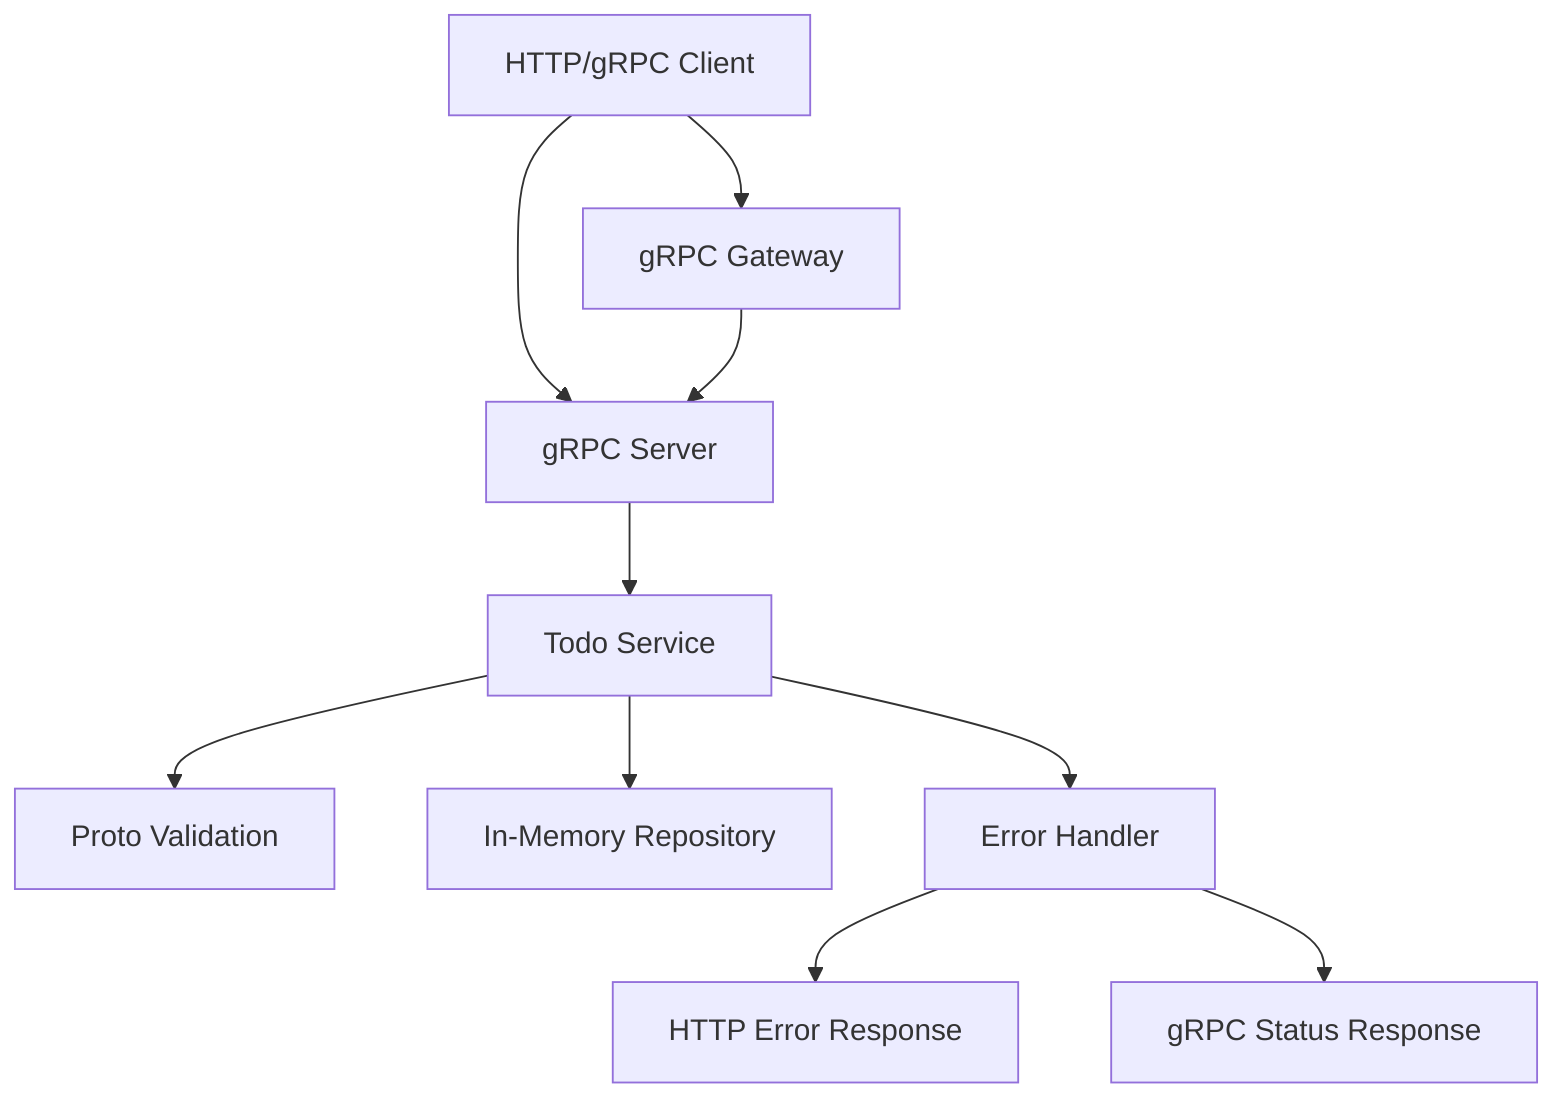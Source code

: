 graph TB
     Client[HTTP/gRPC Client] --> Gateway[gRPC Gateway]
     Client --> gRPC[gRPC Server]
     Gateway --> gRPC
     gRPC --> Service[Todo Service]
     Service --> Validation[Proto Validation]
     Service --> Repository[In-Memory Repository]
     Service --> ErrorHandler[Error Handler]
     ErrorHandler --> HTTP[HTTP Error Response]
     ErrorHandler --> gRPCError[gRPC Status Response]